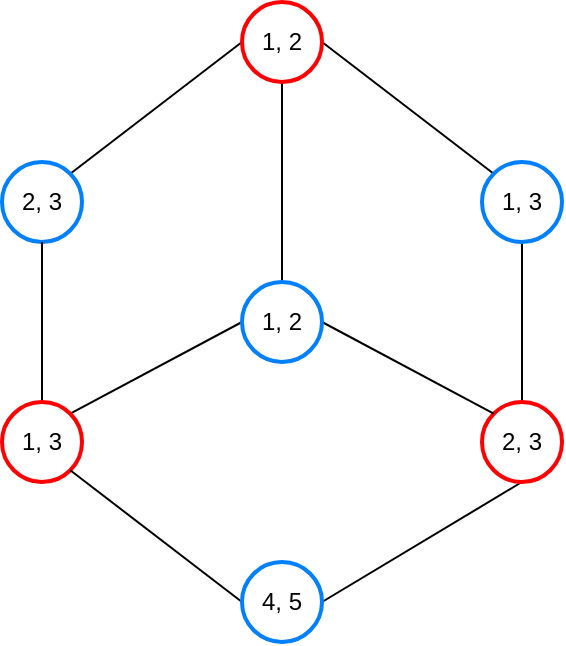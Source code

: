 <mxfile version="13.7.9" type="device"><diagram id="bdu4GJcToBIJBtZrCfjZ" name="Page-1"><mxGraphModel dx="744" dy="497" grid="1" gridSize="10" guides="1" tooltips="1" connect="1" arrows="1" fold="1" page="1" pageScale="1" pageWidth="2000" pageHeight="900" math="0" shadow="0"><root><mxCell id="0"/><mxCell id="1" parent="0"/><mxCell id="wS8UDZ7cx_1q221UhN6n-10" style="edgeStyle=none;rounded=0;orthogonalLoop=1;jettySize=auto;html=1;exitX=0;exitY=0.5;exitDx=0;exitDy=0;entryX=1;entryY=0;entryDx=0;entryDy=0;endArrow=none;endFill=0;" edge="1" parent="1" source="wS8UDZ7cx_1q221UhN6n-1" target="wS8UDZ7cx_1q221UhN6n-2"><mxGeometry relative="1" as="geometry"/></mxCell><mxCell id="wS8UDZ7cx_1q221UhN6n-11" style="edgeStyle=none;rounded=0;orthogonalLoop=1;jettySize=auto;html=1;exitX=1;exitY=0.5;exitDx=0;exitDy=0;entryX=0;entryY=0;entryDx=0;entryDy=0;endArrow=none;endFill=0;" edge="1" parent="1" source="wS8UDZ7cx_1q221UhN6n-1" target="wS8UDZ7cx_1q221UhN6n-3"><mxGeometry relative="1" as="geometry"/></mxCell><mxCell id="wS8UDZ7cx_1q221UhN6n-16" style="edgeStyle=none;rounded=0;orthogonalLoop=1;jettySize=auto;html=1;exitX=0.5;exitY=1;exitDx=0;exitDy=0;endArrow=none;endFill=0;" edge="1" parent="1" source="wS8UDZ7cx_1q221UhN6n-1" target="wS8UDZ7cx_1q221UhN6n-7"><mxGeometry relative="1" as="geometry"/></mxCell><mxCell id="wS8UDZ7cx_1q221UhN6n-1" value="1, 2" style="ellipse;whiteSpace=wrap;html=1;aspect=fixed;strokeColor=#FF0000;strokeWidth=2;" vertex="1" parent="1"><mxGeometry x="360" y="120" width="40" height="40" as="geometry"/></mxCell><mxCell id="wS8UDZ7cx_1q221UhN6n-2" value="2, 3" style="ellipse;whiteSpace=wrap;html=1;aspect=fixed;strokeColor=#007FFF;strokeWidth=2;" vertex="1" parent="1"><mxGeometry x="240" y="200" width="40" height="40" as="geometry"/></mxCell><mxCell id="wS8UDZ7cx_1q221UhN6n-12" style="edgeStyle=none;rounded=0;orthogonalLoop=1;jettySize=auto;html=1;exitX=0.5;exitY=1;exitDx=0;exitDy=0;entryX=0.5;entryY=0;entryDx=0;entryDy=0;endArrow=none;endFill=0;" edge="1" parent="1" source="wS8UDZ7cx_1q221UhN6n-3" target="wS8UDZ7cx_1q221UhN6n-5"><mxGeometry relative="1" as="geometry"/></mxCell><mxCell id="wS8UDZ7cx_1q221UhN6n-3" value="1, 3" style="ellipse;whiteSpace=wrap;html=1;aspect=fixed;strokeColor=#007FFF;strokeWidth=2;" vertex="1" parent="1"><mxGeometry x="480" y="200" width="40" height="40" as="geometry"/></mxCell><mxCell id="wS8UDZ7cx_1q221UhN6n-15" style="edgeStyle=none;rounded=0;orthogonalLoop=1;jettySize=auto;html=1;exitX=0.5;exitY=0;exitDx=0;exitDy=0;entryX=0.5;entryY=1;entryDx=0;entryDy=0;endArrow=none;endFill=0;" edge="1" parent="1" source="wS8UDZ7cx_1q221UhN6n-4" target="wS8UDZ7cx_1q221UhN6n-2"><mxGeometry relative="1" as="geometry"/></mxCell><mxCell id="wS8UDZ7cx_1q221UhN6n-19" style="edgeStyle=none;rounded=0;orthogonalLoop=1;jettySize=auto;html=1;exitX=1;exitY=0;exitDx=0;exitDy=0;entryX=0;entryY=0.5;entryDx=0;entryDy=0;endArrow=none;endFill=0;" edge="1" parent="1" source="wS8UDZ7cx_1q221UhN6n-4" target="wS8UDZ7cx_1q221UhN6n-7"><mxGeometry relative="1" as="geometry"/></mxCell><mxCell id="wS8UDZ7cx_1q221UhN6n-4" value="1, 3" style="ellipse;whiteSpace=wrap;html=1;aspect=fixed;strokeColor=#FF0000;strokeWidth=2;" vertex="1" parent="1"><mxGeometry x="240" y="320" width="40" height="40" as="geometry"/></mxCell><mxCell id="wS8UDZ7cx_1q221UhN6n-13" style="edgeStyle=none;rounded=0;orthogonalLoop=1;jettySize=auto;html=1;exitX=0.5;exitY=1;exitDx=0;exitDy=0;entryX=1;entryY=0.5;entryDx=0;entryDy=0;endArrow=none;endFill=0;" edge="1" parent="1" source="wS8UDZ7cx_1q221UhN6n-5" target="wS8UDZ7cx_1q221UhN6n-6"><mxGeometry relative="1" as="geometry"/></mxCell><mxCell id="wS8UDZ7cx_1q221UhN6n-5" value="2, 3" style="ellipse;whiteSpace=wrap;html=1;aspect=fixed;strokeColor=#FF0000;strokeWidth=2;" vertex="1" parent="1"><mxGeometry x="480" y="320" width="40" height="40" as="geometry"/></mxCell><mxCell id="wS8UDZ7cx_1q221UhN6n-14" style="edgeStyle=none;rounded=0;orthogonalLoop=1;jettySize=auto;html=1;exitX=0;exitY=0.5;exitDx=0;exitDy=0;entryX=1;entryY=1;entryDx=0;entryDy=0;endArrow=none;endFill=0;" edge="1" parent="1" source="wS8UDZ7cx_1q221UhN6n-6" target="wS8UDZ7cx_1q221UhN6n-4"><mxGeometry relative="1" as="geometry"/></mxCell><mxCell id="wS8UDZ7cx_1q221UhN6n-6" value="4, 5" style="ellipse;whiteSpace=wrap;html=1;aspect=fixed;strokeColor=#007FFF;strokeWidth=2;" vertex="1" parent="1"><mxGeometry x="360" y="400" width="40" height="40" as="geometry"/></mxCell><mxCell id="wS8UDZ7cx_1q221UhN6n-20" style="edgeStyle=none;rounded=0;orthogonalLoop=1;jettySize=auto;html=1;exitX=1;exitY=0.5;exitDx=0;exitDy=0;entryX=0;entryY=0;entryDx=0;entryDy=0;endArrow=none;endFill=0;" edge="1" parent="1" source="wS8UDZ7cx_1q221UhN6n-7" target="wS8UDZ7cx_1q221UhN6n-5"><mxGeometry relative="1" as="geometry"/></mxCell><mxCell id="wS8UDZ7cx_1q221UhN6n-7" value="1, 2" style="ellipse;whiteSpace=wrap;html=1;aspect=fixed;strokeColor=#007FFF;strokeWidth=2;" vertex="1" parent="1"><mxGeometry x="360" y="260" width="40" height="40" as="geometry"/></mxCell></root></mxGraphModel></diagram></mxfile>